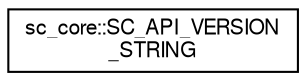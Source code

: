 digraph "Graphical Class Hierarchy"
{
  edge [fontname="FreeSans",fontsize="10",labelfontname="FreeSans",labelfontsize="10"];
  node [fontname="FreeSans",fontsize="10",shape=record];
  rankdir="LR";
  Node0 [label="sc_core::SC_API_VERSION\l_STRING",height=0.2,width=0.4,color="black", fillcolor="white", style="filled",URL="$a02008.html"];
}
